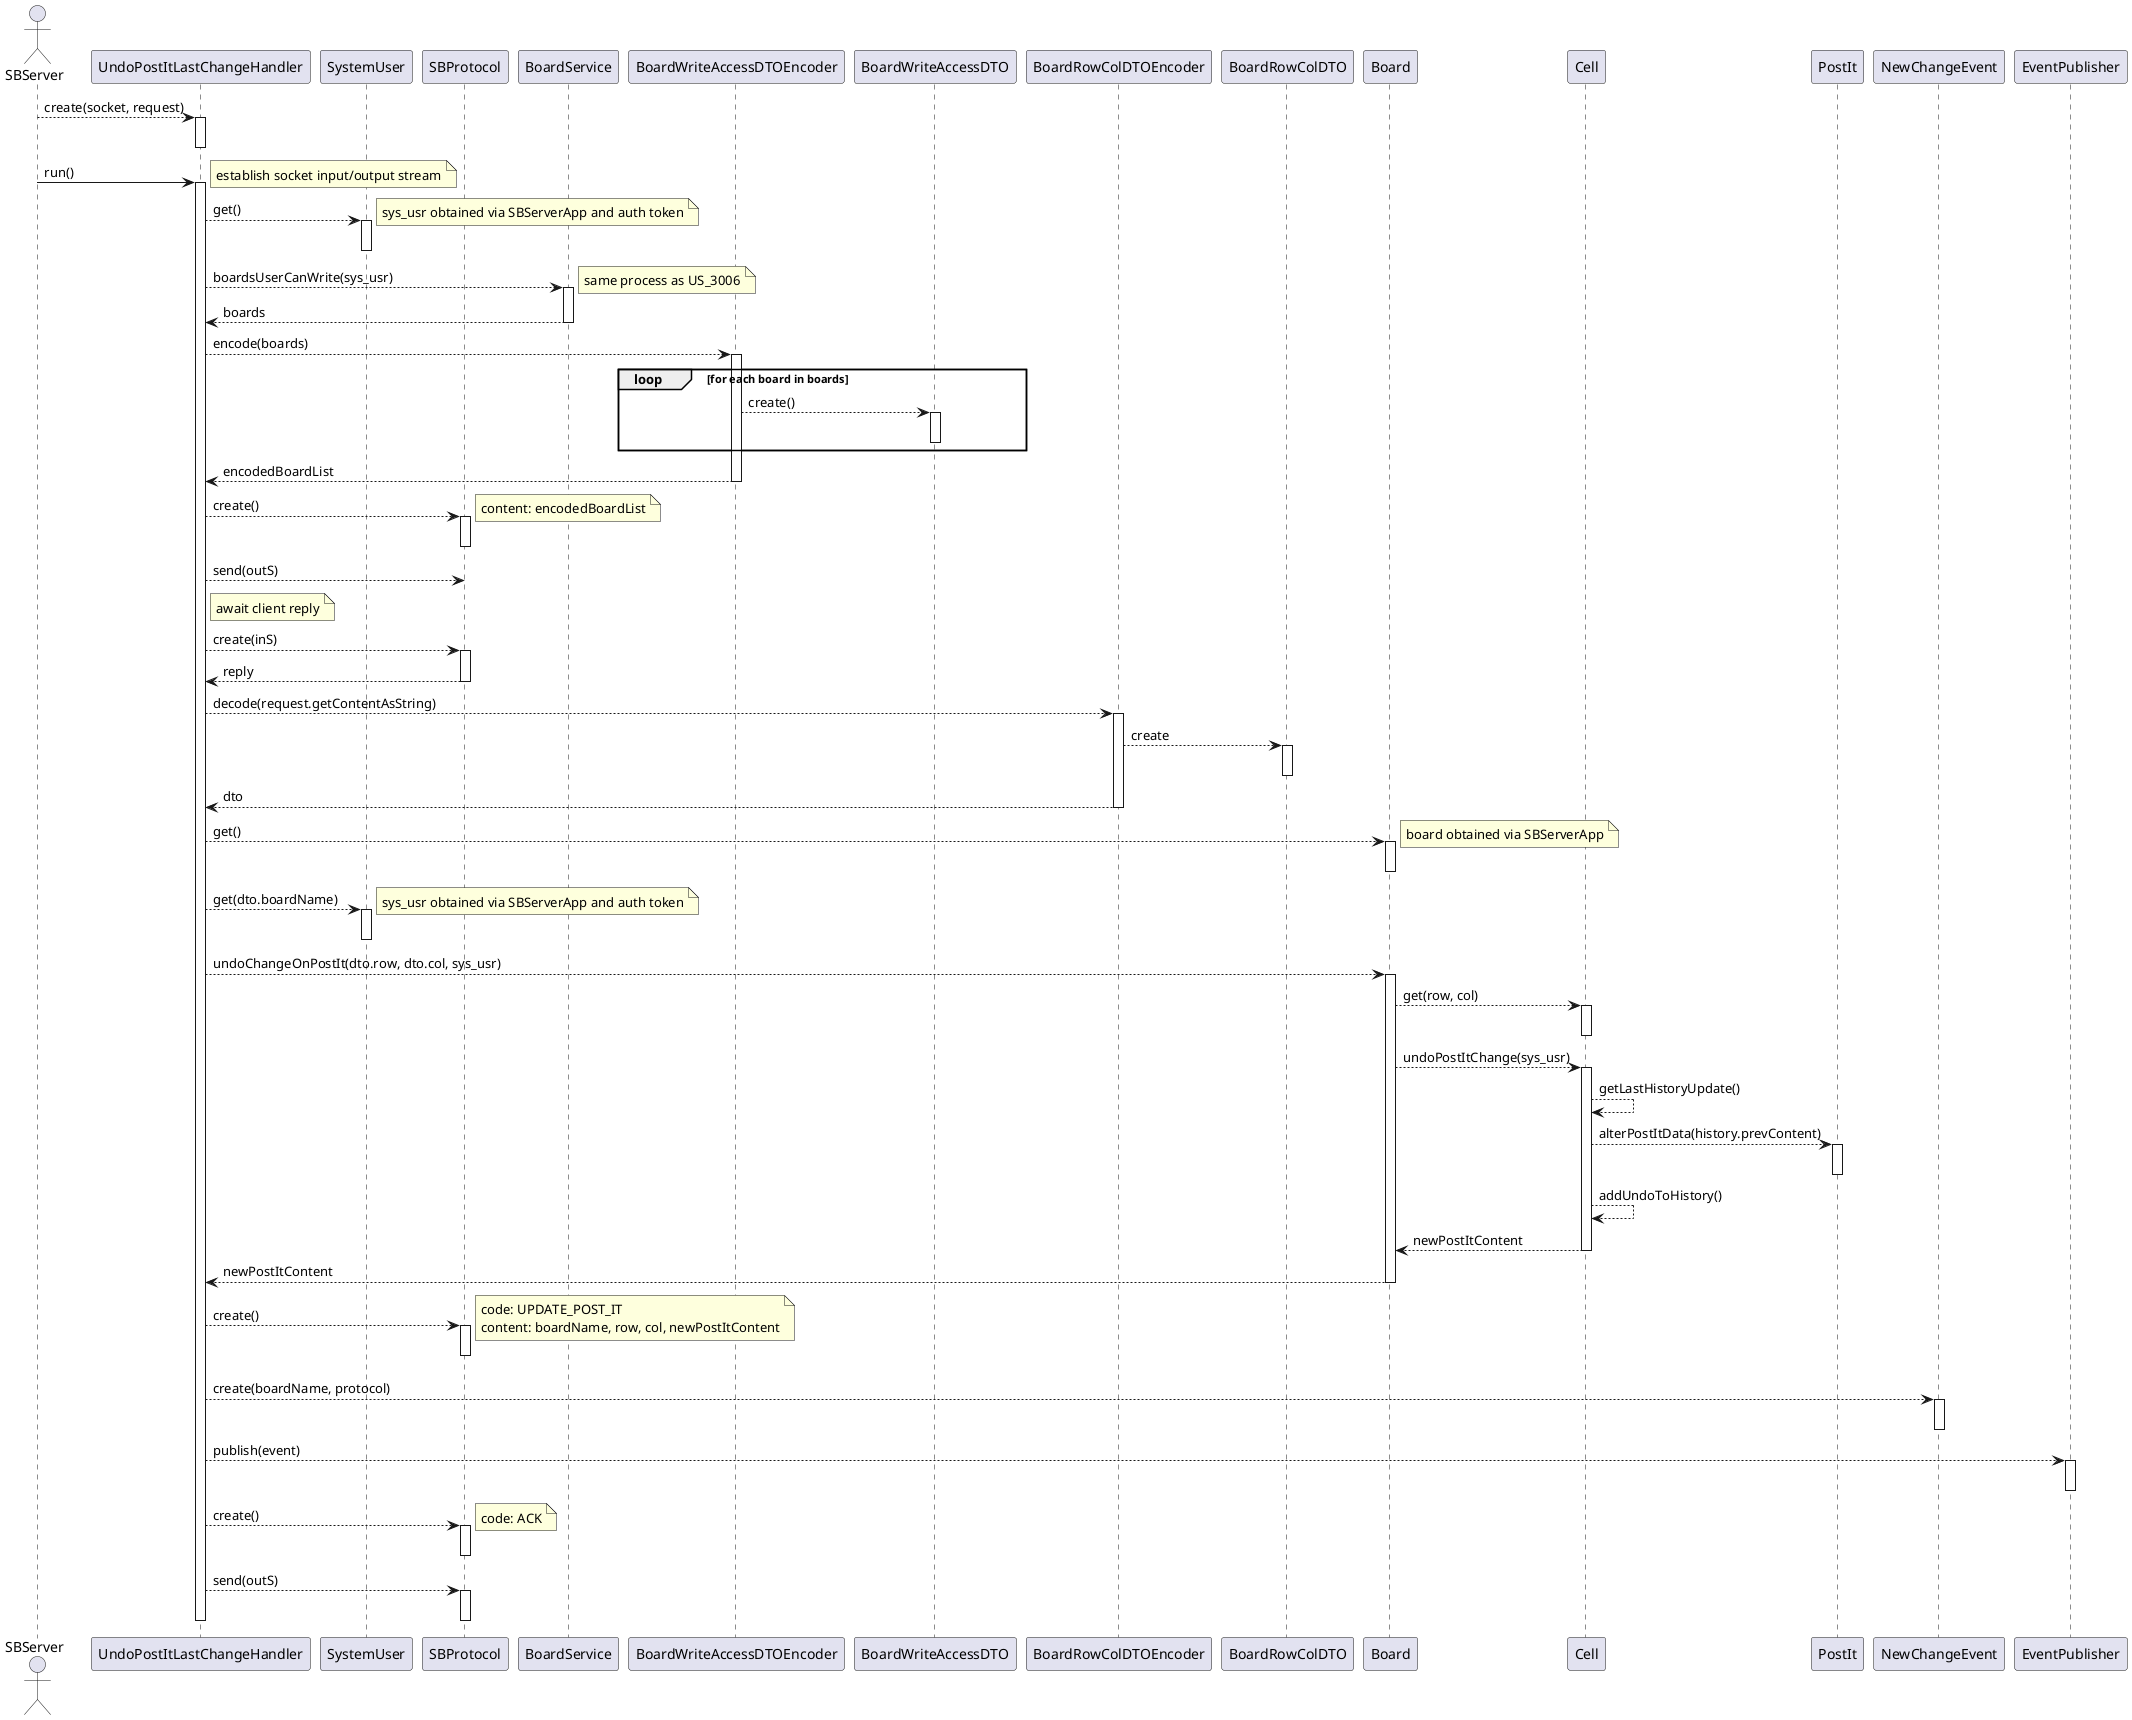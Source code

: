 @startuml

actor SBServer as server

participant UndoPostItLastChangeHandler as ctrl

participant SystemUser as sys_usr

participant SBProtocol as protocol
participant BoardService as svc

participant BoardWriteAccessDTOEncoder as wrt_enc
participant BoardWriteAccessDTO as wrt_dto

participant BoardRowColDTOEncoder as enc
participant BoardRowColDTO as dto

participant Board as board
participant Cell as cell
participant PostIt as post

participant NewChangeEvent as evt
participant EventPublisher as pub

server --> ctrl : create(socket, request)
activate ctrl
deactivate ctrl

server -> ctrl : run()
activate ctrl

    note right : establish socket input/output stream


    ctrl --> sys_usr : get()
    activate sys_usr
        note right : sys_usr obtained via SBServerApp and auth token
    deactivate sys_usr

    ctrl --> svc : boardsUserCanWrite(sys_usr)
    activate svc
        note right : same process as US_3006
        svc --> ctrl : boards
    deactivate svc

    ctrl --> wrt_enc : encode(boards)
    activate wrt_enc
        loop for each board in boards
            wrt_enc --> wrt_dto : create()
            activate wrt_dto
            deactivate wrt_dto
        end loop

        wrt_enc --> ctrl : encodedBoardList
    deactivate wrt_enc

    ctrl --> protocol : create()
    activate protocol
        note right : content: encodedBoardList
    deactivate protocol

    ctrl --> protocol : send(outS)

    note right of ctrl : await client reply

    ctrl --> protocol : create(inS)
    activate protocol
        protocol --> ctrl : reply
    deactivate protocol

    ctrl --> enc : decode(request.getContentAsString)
    activate enc
        enc --> dto : create
        activate dto
        deactivate dto

        enc --> ctrl : dto
    deactivate enc


    ctrl --> board : get()
    activate board
        note right : board obtained via SBServerApp
    deactivate board

    ctrl --> sys_usr : get(dto.boardName)
    activate sys_usr
        note right : sys_usr obtained via SBServerApp and auth token
    deactivate sys_usr

    ctrl --> board : undoChangeOnPostIt(dto.row, dto.col, sys_usr)
    activate board
        board --> cell : get(row, col)
        activate cell
        deactivate cell

        board --> cell : undoPostItChange(sys_usr)
        activate cell
            cell --> cell : getLastHistoryUpdate()

            cell --> post : alterPostItData(history.prevContent)
            activate post
            deactivate post

            cell --> cell : addUndoToHistory()

            cell --> board : newPostItContent
        deactivate cell

        board --> ctrl : newPostItContent
    deactivate board


    ctrl --> protocol : create()
    activate protocol
        note right : code: UPDATE_POST_IT\ncontent: boardName, row, col, newPostItContent
    deactivate protocol

    ctrl --> evt : create(boardName, protocol)
    activate evt
    deactivate evt

    ctrl --> pub : publish(event)
    activate pub
    deactivate pub

    ctrl --> protocol : create()
    activate protocol
        note right : code: ACK
    deactivate protocol

    ctrl --> protocol : send(outS)
    activate protocol
    deactivate protocol

deactivate ctrl

@enduml


